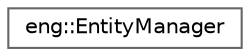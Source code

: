 digraph "Graphical Class Hierarchy"
{
 // LATEX_PDF_SIZE
  bgcolor="transparent";
  edge [fontname=Helvetica,fontsize=10,labelfontname=Helvetica,labelfontsize=10];
  node [fontname=Helvetica,fontsize=10,shape=box,height=0.2,width=0.4];
  rankdir="LR";
  Node0 [label="eng::EntityManager",height=0.2,width=0.4,color="grey40", fillcolor="white", style="filled",URL="$classeng_1_1_entity_manager.html",tooltip=" "];
}
